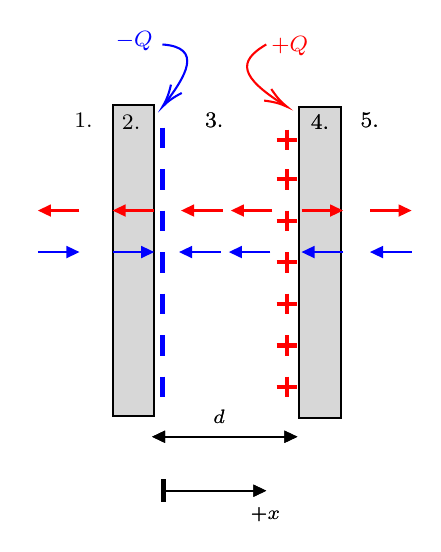 

\tikzset{every picture/.style={line width=0.75pt}} %set default line width to 0.75pt        

\begin{tikzpicture}[x=0.75pt,y=0.75pt,yscale=-1,xscale=1]
%uncomment if require: \path (0,255); %set diagram left start at 0, and has height of 255

%Shape: Rectangle [id:dp4275263890544876] 
\draw  [color={rgb, 255:red, 0; green, 0; blue, 0 }  ,draw opacity=1 ][fill={rgb, 255:red, 155; green, 155; blue, 155 }  ,fill opacity=0.4 ] (136,50) -- (156,50) -- (156,200) -- (136,200) -- cycle ;
%Shape: Rectangle [id:dp9533247951265795] 
\draw  [color={rgb, 255:red, 0; green, 0; blue, 0 }  ,draw opacity=1 ][fill={rgb, 255:red, 155; green, 155; blue, 155 }  ,fill opacity=0.4 ] (46,49) -- (66,49) -- (66,199) -- (46,199) -- cycle ;
%Straight Lines [id:da6139754077056814] 
\draw    (68,209) -- (132,209) ;
\draw [shift={(135,209)}, rotate = 180] [fill={rgb, 255:red, 0; green, 0; blue, 0 }  ][line width=0.08]  [draw opacity=0] (6.25,-3) -- (0,0) -- (6.25,3) -- cycle    ;
\draw [shift={(65,209)}, rotate = 0] [fill={rgb, 255:red, 0; green, 0; blue, 0 }  ][line width=0.08]  [draw opacity=0] (6.25,-3) -- (0,0) -- (6.25,3) -- cycle    ;
%Shape: Rectangle [id:dp1605497897718935] 
\draw   (70,230) -- (71,230) -- (71,240) -- (70,240) -- cycle ;
%Straight Lines [id:da37406717797821387] 
\draw    (70.5,235) -- (117,235) ;
\draw [shift={(120,235)}, rotate = 180] [fill={rgb, 255:red, 0; green, 0; blue, 0 }  ][line width=0.08]  [draw opacity=0] (6.25,-3) -- (0,0) -- (6.25,3) -- cycle    ;
%Shape: Rectangle [id:dp7304091212122024] 
\draw  [color={rgb, 255:red, 0; green, 0; blue, 0 }  ,draw opacity=1 ] (46,49) -- (66,49) -- (66,199) -- (46,199) -- cycle ;
%Straight Lines [id:da33949359685304326] 
\draw    (68,209) -- (132,209) ;
\draw [shift={(135,209)}, rotate = 180] [fill={rgb, 255:red, 0; green, 0; blue, 0 }  ][line width=0.08]  [draw opacity=0] (6.25,-3) -- (0,0) -- (6.25,3) -- cycle    ;
\draw [shift={(65,209)}, rotate = 0] [fill={rgb, 255:red, 0; green, 0; blue, 0 }  ][line width=0.08]  [draw opacity=0] (6.25,-3) -- (0,0) -- (6.25,3) -- cycle    ;
%Shape: Rectangle [id:dp25610705349634855] 
\draw   (70,230) -- (71,230) -- (71,240) -- (70,240) -- cycle ;
%Straight Lines [id:da4375417714391101] 
\draw    (70.5,235) -- (117,235) ;
\draw [shift={(120,235)}, rotate = 180] [fill={rgb, 255:red, 0; green, 0; blue, 0 }  ][line width=0.08]  [draw opacity=0] (6.25,-3) -- (0,0) -- (6.25,3) -- cycle    ;
%Straight Lines [id:da22593772796529743] 
\draw [color={rgb, 255:red, 255; green, 0; blue, 0 }  ,draw opacity=1 ]   (99,100) -- (82,100) ;
\draw [shift={(79,100)}, rotate = 360] [fill={rgb, 255:red, 255; green, 0; blue, 0 }  ,fill opacity=1 ][line width=0.08]  [draw opacity=0] (6.25,-3) -- (0,0) -- (6.25,3) -- cycle    ;
%Straight Lines [id:da9166780279465419] 
\draw [color={rgb, 255:red, 255; green, 0; blue, 0 }  ,draw opacity=1 ]   (137,100) -- (154,100) ;
\draw [shift={(157,100)}, rotate = 180] [fill={rgb, 255:red, 255; green, 0; blue, 0 }  ,fill opacity=1 ][line width=0.08]  [draw opacity=0] (6.25,-3) -- (0,0) -- (6.25,3) -- cycle    ;
%Straight Lines [id:da38697775473150164] 
\draw [color={rgb, 255:red, 255; green, 0; blue, 0 }  ,draw opacity=1 ]   (170,100) -- (187,100) ;
\draw [shift={(190,100)}, rotate = 180] [fill={rgb, 255:red, 255; green, 0; blue, 0 }  ,fill opacity=1 ][line width=0.08]  [draw opacity=0] (6.25,-3) -- (0,0) -- (6.25,3) -- cycle    ;
%Straight Lines [id:da40781377342806824] 
\draw [color={rgb, 255:red, 255; green, 0; blue, 0 }  ,draw opacity=1 ]   (66,100) -- (49,100) ;
\draw [shift={(46,100)}, rotate = 360] [fill={rgb, 255:red, 255; green, 0; blue, 0 }  ,fill opacity=1 ][line width=0.08]  [draw opacity=0] (6.25,-3) -- (0,0) -- (6.25,3) -- cycle    ;
%Straight Lines [id:da21919729719928238] 
\draw [color={rgb, 255:red, 255; green, 0; blue, 0 }  ,draw opacity=1 ]   (30,100) -- (13,100) ;
\draw [shift={(10,100)}, rotate = 360] [fill={rgb, 255:red, 255; green, 0; blue, 0 }  ,fill opacity=1 ][line width=0.08]  [draw opacity=0] (6.25,-3) -- (0,0) -- (6.25,3) -- cycle    ;
%Straight Lines [id:da3828385111314101] 
\draw [color={rgb, 255:red, 0; green, 0; blue, 255 }  ,draw opacity=1 ]   (10,120) -- (27,120) ;
\draw [shift={(30,120)}, rotate = 180] [fill={rgb, 255:red, 0; green, 0; blue, 255 }  ,fill opacity=1 ][line width=0.08]  [draw opacity=0] (6.25,-3) -- (0,0) -- (6.25,3) -- cycle    ;
%Straight Lines [id:da2716728595852598] 
\draw [color={rgb, 255:red, 0; green, 0; blue, 255 }  ,draw opacity=1 ]   (46,120) -- (63,120) ;
\draw [shift={(66,120)}, rotate = 180] [fill={rgb, 255:red, 0; green, 0; blue, 255 }  ,fill opacity=1 ][line width=0.08]  [draw opacity=0] (6.25,-3) -- (0,0) -- (6.25,3) -- cycle    ;
%Straight Lines [id:da654604971455772] 
\draw [color={rgb, 255:red, 0; green, 0; blue, 255 }  ,draw opacity=1 ]   (98,120) -- (81,120) ;
\draw [shift={(78,120)}, rotate = 360] [fill={rgb, 255:red, 0; green, 0; blue, 255 }  ,fill opacity=1 ][line width=0.08]  [draw opacity=0] (6.25,-3) -- (0,0) -- (6.25,3) -- cycle    ;
%Straight Lines [id:da45311004757081164] 
\draw [color={rgb, 255:red, 0; green, 0; blue, 255 }  ,draw opacity=1 ]   (157,120) -- (140,120) ;
\draw [shift={(137,120)}, rotate = 360] [fill={rgb, 255:red, 0; green, 0; blue, 255 }  ,fill opacity=1 ][line width=0.08]  [draw opacity=0] (6.25,-3) -- (0,0) -- (6.25,3) -- cycle    ;
%Straight Lines [id:da04703043046437272] 
\draw [color={rgb, 255:red, 0; green, 0; blue, 255 }  ,draw opacity=1 ]   (190,120) -- (173,120) ;
\draw [shift={(170,120)}, rotate = 360] [fill={rgb, 255:red, 0; green, 0; blue, 255 }  ,fill opacity=1 ][line width=0.08]  [draw opacity=0] (6.25,-3) -- (0,0) -- (6.25,3) -- cycle    ;
%Curve Lines [id:da12711553252246555] 
\draw [color={rgb, 255:red, 0; green, 0; blue, 255 }  ,draw opacity=1 ]   (70,20) .. controls (89.8,21.37) and (81.18,35.39) .. (71.1,48.57) ;
\draw [shift={(70,50)}, rotate = 307.75] [color={rgb, 255:red, 0; green, 0; blue, 255 }  ,draw opacity=1 ][line width=0.75]    (10.93,-3.29) .. controls (6.95,-1.4) and (3.31,-0.3) .. (0,0) .. controls (3.31,0.3) and (6.95,1.4) .. (10.93,3.29)   ;
%Curve Lines [id:da224561224684787] 
\draw [color={rgb, 255:red, 255; green, 0; blue, 0 }  ,draw opacity=1 ]   (120,20) .. controls (105.88,28.21) and (107.41,35.67) .. (128.35,48.97) ;
\draw [shift={(130,50)}, rotate = 211.8] [color={rgb, 255:red, 255; green, 0; blue, 0 }  ,draw opacity=1 ][line width=0.75]    (10.93,-3.29) .. controls (6.95,-1.4) and (3.31,-0.3) .. (0,0) .. controls (3.31,0.3) and (6.95,1.4) .. (10.93,3.29)   ;
%Straight Lines [id:da9826207023497178] 
\draw [color={rgb, 255:red, 0; green, 0; blue, 255 }  ,draw opacity=1 ][line width=0.75]    (122,120) -- (105,120) ;
\draw [shift={(102,120)}, rotate = 360] [fill={rgb, 255:red, 0; green, 0; blue, 255 }  ,fill opacity=1 ][line width=0.08]  [draw opacity=0] (6.25,-3) -- (0,0) -- (6.25,3) -- cycle    ;
%Straight Lines [id:da6600078838091041] 
\draw [color={rgb, 255:red, 255; green, 0; blue, 0 }  ,draw opacity=1 ][line width=0.75]    (123,100) -- (106,100) ;
\draw [shift={(103,100)}, rotate = 360] [fill={rgb, 255:red, 255; green, 0; blue, 0 }  ,fill opacity=1 ][line width=0.08]  [draw opacity=0] (6.25,-3) -- (0,0) -- (6.25,3) -- cycle    ;
%Straight Lines [id:da49730767878081994] 
\draw [color={rgb, 255:red, 0; green, 0; blue, 255 }  ,draw opacity=1 ][line width=1.5]    (70,60) -- (70,70) ;
%Straight Lines [id:da1564998625144418] 
\draw [color={rgb, 255:red, 0; green, 0; blue, 255 }  ,draw opacity=1 ][line width=1.5]    (70,80) -- (70,90) ;
%Straight Lines [id:da7742983779891199] 
\draw [color={rgb, 255:red, 0; green, 0; blue, 255 }  ,draw opacity=1 ][line width=1.5]    (70,100) -- (70,110) ;
%Straight Lines [id:da4312646986493218] 
\draw [color={rgb, 255:red, 0; green, 0; blue, 255 }  ,draw opacity=1 ][line width=1.5]    (70,120) -- (70,130) ;
%Straight Lines [id:da312538381836716] 
\draw [color={rgb, 255:red, 0; green, 0; blue, 255 }  ,draw opacity=1 ][line width=1.5]    (70,140) -- (70,150) ;
%Straight Lines [id:da7404419797973874] 
\draw [color={rgb, 255:red, 0; green, 0; blue, 255 }  ,draw opacity=1 ][line width=1.5]    (70,160) -- (70,170) ;
%Straight Lines [id:da2427617105037123] 
\draw [color={rgb, 255:red, 0; green, 0; blue, 255 }  ,draw opacity=1 ][line width=1.5]    (70,180) -- (70,190) ;
%Straight Lines [id:da9629786560212747] 
\draw [color={rgb, 255:red, 255; green, 0; blue, 0 }  ,draw opacity=1 ][line width=1.5]    (130,61) -- (130,71) ;
%Straight Lines [id:da09158335617758406] 
\draw [color={rgb, 255:red, 255; green, 0; blue, 0 }  ,draw opacity=1 ][line width=1.5]    (125,66) -- (135,66) ;
%Straight Lines [id:da8433361305275593] 
\draw [color={rgb, 255:red, 255; green, 0; blue, 0 }  ,draw opacity=1 ][line width=1.5]    (130,80) -- (130,90) ;
%Straight Lines [id:da1085760422813713] 
\draw [color={rgb, 255:red, 255; green, 0; blue, 0 }  ,draw opacity=1 ][line width=1.5]    (125,85) -- (135,85) ;
%Straight Lines [id:da5118687521443328] 
\draw [color={rgb, 255:red, 255; green, 0; blue, 0 }  ,draw opacity=1 ][line width=1.5]    (130,100) -- (130,110) ;
%Straight Lines [id:da904877245142782] 
\draw [color={rgb, 255:red, 255; green, 0; blue, 0 }  ,draw opacity=1 ][line width=1.5]    (125,105) -- (135,105) ;
%Straight Lines [id:da3682621991783923] 
\draw [color={rgb, 255:red, 255; green, 0; blue, 0 }  ,draw opacity=1 ][line width=1.5]    (130,120) -- (130,130) ;
%Straight Lines [id:da04827305196457843] 
\draw [color={rgb, 255:red, 255; green, 0; blue, 0 }  ,draw opacity=1 ][line width=1.5]    (125,125) -- (135,125) ;
%Straight Lines [id:da4707800348275146] 
\draw [color={rgb, 255:red, 255; green, 0; blue, 0 }  ,draw opacity=1 ][line width=1.5]    (130,140) -- (130,150) ;
%Straight Lines [id:da19072213957683282] 
\draw [color={rgb, 255:red, 255; green, 0; blue, 0 }  ,draw opacity=1 ][line width=1.5]    (125,145) -- (135,145) ;
%Straight Lines [id:da1209798262835613] 
\draw [color={rgb, 255:red, 255; green, 0; blue, 0 }  ,draw opacity=1 ][line width=1.5]    (130,160) -- (130,170) ;
%Straight Lines [id:da07445338235417354] 
\draw [color={rgb, 255:red, 255; green, 0; blue, 0 }  ,draw opacity=1 ][line width=1.5]    (125,165) -- (135,165) ;
%Straight Lines [id:da5912104373246556] 
\draw [color={rgb, 255:red, 255; green, 0; blue, 0 }  ,draw opacity=1 ][line width=1.5]    (130,180) -- (130,190) ;
%Straight Lines [id:da1741940568923046] 
\draw [color={rgb, 255:red, 255; green, 0; blue, 0 }  ,draw opacity=1 ][line width=1.5]    (125,185) -- (135,185) ;

% Text Node
\draw (46,12.4) node [anchor=north west][inner sep=0.75pt]  [font=\footnotesize]  {$\textcolor[rgb]{0,0,1}{-Q}$};
% Text Node
\draw (93,194.4) node [anchor=north west][inner sep=0.75pt]  [font=\scriptsize]  {$d$};
% Text Node
\draw (49,52.4) node [anchor=north west][inner sep=0.75pt]  [font=\footnotesize]  {$2.$};
% Text Node
\draw (26,51.4) node [anchor=north west][inner sep=0.75pt]  [font=\footnotesize]  {$1.$};
% Text Node
\draw (89,51.4) node [anchor=north west][inner sep=0.75pt]  [font=\footnotesize]  {$3.$};
% Text Node
\draw (140,52.4) node [anchor=north west][inner sep=0.75pt]  [font=\footnotesize]  {$4.$};
% Text Node
\draw (164,51.4) node [anchor=north west][inner sep=0.75pt]  [font=\footnotesize]  {$5.$};
% Text Node
\draw (111,241.4) node [anchor=north west][inner sep=0.75pt]  [font=\scriptsize]  {$+x$};
% Text Node
\draw (121,14.4) node [anchor=north west][inner sep=0.75pt]  [font=\footnotesize,color={rgb, 255:red, 255; green, 0; blue, 0 }  ,opacity=1 ]  {$+Q$};
% Text Node
\draw (93,194.4) node [anchor=north west][inner sep=0.75pt]  [font=\scriptsize]  {$d$};
% Text Node
\draw (89,51.4) node [anchor=north west][inner sep=0.75pt]  [font=\footnotesize]  {$3.$};
% Text Node
\draw (140,52.4) node [anchor=north west][inner sep=0.75pt]  [font=\footnotesize]  {$4.$};
% Text Node
\draw (164,51.4) node [anchor=north west][inner sep=0.75pt]  [font=\footnotesize]  {$5.$};
% Text Node
\draw (111,241.4) node [anchor=north west][inner sep=0.75pt]  [font=\scriptsize]  {$+x$};


\end{tikzpicture}
